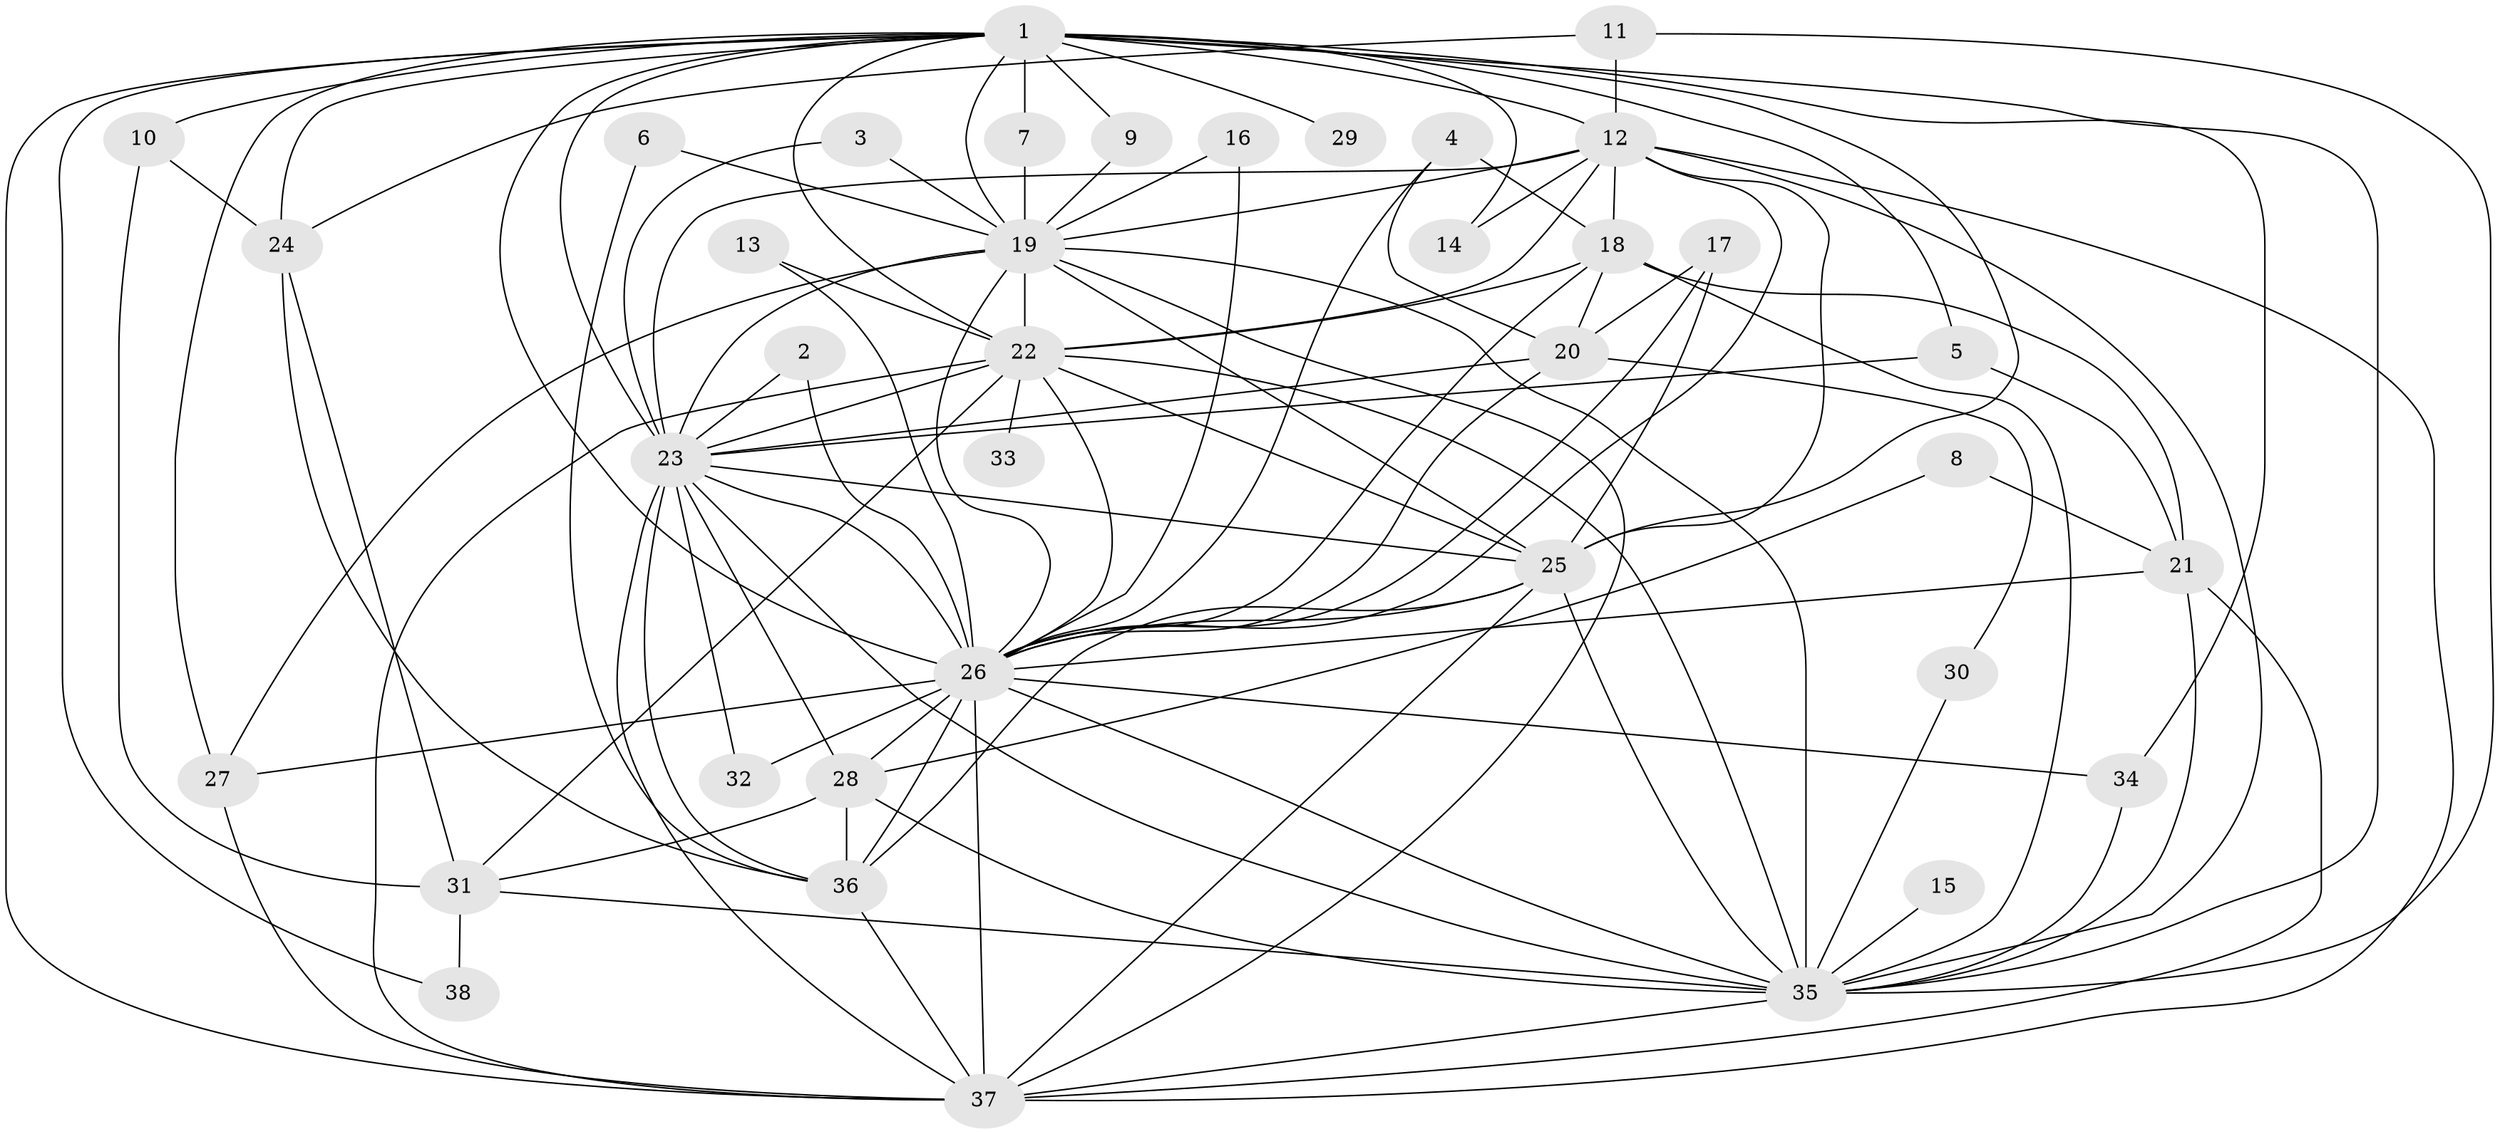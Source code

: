// original degree distribution, {19: 0.02666666666666667, 15: 0.02666666666666667, 17: 0.013333333333333334, 13: 0.013333333333333334, 14: 0.02666666666666667, 25: 0.013333333333333334, 20: 0.013333333333333334, 6: 0.04, 2: 0.5333333333333333, 5: 0.04, 4: 0.06666666666666667, 3: 0.17333333333333334, 7: 0.013333333333333334}
// Generated by graph-tools (version 1.1) at 2025/25/03/09/25 03:25:51]
// undirected, 38 vertices, 110 edges
graph export_dot {
graph [start="1"]
  node [color=gray90,style=filled];
  1;
  2;
  3;
  4;
  5;
  6;
  7;
  8;
  9;
  10;
  11;
  12;
  13;
  14;
  15;
  16;
  17;
  18;
  19;
  20;
  21;
  22;
  23;
  24;
  25;
  26;
  27;
  28;
  29;
  30;
  31;
  32;
  33;
  34;
  35;
  36;
  37;
  38;
  1 -- 5 [weight=1.0];
  1 -- 7 [weight=1.0];
  1 -- 9 [weight=1.0];
  1 -- 10 [weight=1.0];
  1 -- 12 [weight=3.0];
  1 -- 14 [weight=2.0];
  1 -- 19 [weight=2.0];
  1 -- 22 [weight=2.0];
  1 -- 23 [weight=2.0];
  1 -- 24 [weight=1.0];
  1 -- 25 [weight=3.0];
  1 -- 26 [weight=2.0];
  1 -- 27 [weight=1.0];
  1 -- 29 [weight=1.0];
  1 -- 34 [weight=2.0];
  1 -- 35 [weight=2.0];
  1 -- 37 [weight=3.0];
  1 -- 38 [weight=1.0];
  2 -- 23 [weight=1.0];
  2 -- 26 [weight=1.0];
  3 -- 19 [weight=1.0];
  3 -- 23 [weight=1.0];
  4 -- 18 [weight=1.0];
  4 -- 20 [weight=1.0];
  4 -- 26 [weight=1.0];
  5 -- 21 [weight=1.0];
  5 -- 23 [weight=1.0];
  6 -- 19 [weight=1.0];
  6 -- 36 [weight=1.0];
  7 -- 19 [weight=1.0];
  8 -- 21 [weight=1.0];
  8 -- 28 [weight=1.0];
  9 -- 19 [weight=1.0];
  10 -- 24 [weight=1.0];
  10 -- 31 [weight=1.0];
  11 -- 12 [weight=1.0];
  11 -- 24 [weight=1.0];
  11 -- 35 [weight=1.0];
  12 -- 14 [weight=1.0];
  12 -- 18 [weight=1.0];
  12 -- 19 [weight=1.0];
  12 -- 22 [weight=1.0];
  12 -- 23 [weight=1.0];
  12 -- 25 [weight=1.0];
  12 -- 26 [weight=1.0];
  12 -- 35 [weight=1.0];
  12 -- 37 [weight=1.0];
  13 -- 22 [weight=1.0];
  13 -- 26 [weight=1.0];
  15 -- 35 [weight=1.0];
  16 -- 19 [weight=1.0];
  16 -- 26 [weight=1.0];
  17 -- 20 [weight=1.0];
  17 -- 25 [weight=1.0];
  17 -- 26 [weight=1.0];
  18 -- 20 [weight=1.0];
  18 -- 21 [weight=1.0];
  18 -- 22 [weight=1.0];
  18 -- 26 [weight=1.0];
  18 -- 35 [weight=1.0];
  19 -- 22 [weight=1.0];
  19 -- 23 [weight=1.0];
  19 -- 25 [weight=2.0];
  19 -- 26 [weight=2.0];
  19 -- 27 [weight=1.0];
  19 -- 35 [weight=2.0];
  19 -- 37 [weight=1.0];
  20 -- 23 [weight=1.0];
  20 -- 26 [weight=1.0];
  20 -- 30 [weight=1.0];
  21 -- 26 [weight=1.0];
  21 -- 35 [weight=2.0];
  21 -- 37 [weight=1.0];
  22 -- 23 [weight=1.0];
  22 -- 25 [weight=1.0];
  22 -- 26 [weight=2.0];
  22 -- 31 [weight=1.0];
  22 -- 33 [weight=2.0];
  22 -- 35 [weight=1.0];
  22 -- 37 [weight=1.0];
  23 -- 25 [weight=1.0];
  23 -- 26 [weight=1.0];
  23 -- 28 [weight=1.0];
  23 -- 32 [weight=1.0];
  23 -- 35 [weight=4.0];
  23 -- 36 [weight=1.0];
  23 -- 37 [weight=1.0];
  24 -- 31 [weight=1.0];
  24 -- 36 [weight=1.0];
  25 -- 26 [weight=1.0];
  25 -- 35 [weight=1.0];
  25 -- 36 [weight=1.0];
  25 -- 37 [weight=2.0];
  26 -- 27 [weight=1.0];
  26 -- 28 [weight=1.0];
  26 -- 32 [weight=1.0];
  26 -- 34 [weight=1.0];
  26 -- 35 [weight=1.0];
  26 -- 36 [weight=1.0];
  26 -- 37 [weight=2.0];
  27 -- 37 [weight=1.0];
  28 -- 31 [weight=1.0];
  28 -- 35 [weight=1.0];
  28 -- 36 [weight=1.0];
  30 -- 35 [weight=1.0];
  31 -- 35 [weight=1.0];
  31 -- 38 [weight=1.0];
  34 -- 35 [weight=1.0];
  35 -- 37 [weight=1.0];
  36 -- 37 [weight=1.0];
}
